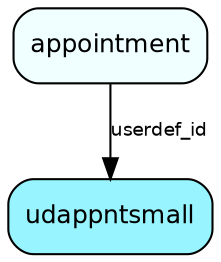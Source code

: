 digraph udappntsmall  {
node [shape = box style="rounded, filled" fontname = "Helvetica" fontsize = "12" ]
edge [fontname = "Helvetica" fontsize = "9"]

udappntsmall[fillcolor = "cadetblue1"]
appointment[fillcolor = "azure1"]
appointment -> udappntsmall [label = "userdef_id"]
}
